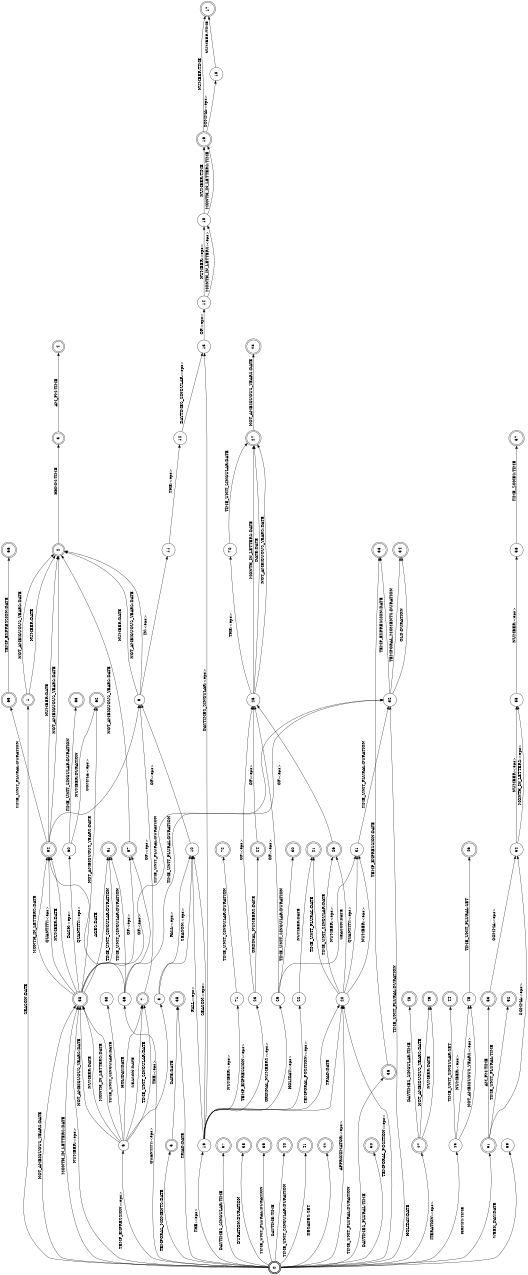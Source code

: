 digraph FST {
rankdir = LR;
size = "8.5,11";
label = "";
center = 1;
orientation = Landscape;
ranksep = "0.4";
nodesep = "0.25";
0 [label = "0", shape = doublecircle, style = bold, fontsize = 14]
	0 -> 1 [label = "SEASON:DATE", fontsize = 14];
	0 -> 5 [label = "TEMPORAL_MOMENTS:DATE", fontsize = 14];
	0 -> 6 [label = "TEMP_EXPRESSION:<eps>", fontsize = 14];
	0 -> 19 [label = "THE:<eps>", fontsize = 14];
	0 -> 20 [label = "TEMPORAL_POSITION:<eps>", fontsize = 14];
	0 -> 20 [label = "APPROXIMATOR:<eps>", fontsize = 14];
	0 -> 32 [label = "TIME_UNIT_PLURAL:DURATION", fontsize = 14];
	0 -> 35 [label = "TRIAD:DATE", fontsize = 14];
	0 -> 36 [label = "TIME_UNIT_PLURAL:DURATION", fontsize = 14];
	0 -> 37 [label = "DAYTIMES_SINGULAR:TIME", fontsize = 14];
	0 -> 38 [label = "DURATION:DURATION", fontsize = 14];
	0 -> 39 [label = "TIME_UNIT_PLURAL:DURATION", fontsize = 14];
	0 -> 40 [label = "DAYTIME:TIME", fontsize = 14];
	0 -> 41 [label = "TIME_UNIT_SINGULAR:DURATION", fontsize = 14];
	0 -> 42 [label = "DECADES:SET", fontsize = 14];
	0 -> 43 [label = "ITERATION:<eps>", fontsize = 14];
	0 -> 47 [label = "HOLIDAY:DATE", fontsize = 14];
	0 -> 50 [label = "DAYTIMES_PLURAL:TIME", fontsize = 14];
	0 -> 51 [label = "HHMM:TIME", fontsize = 14];
	0 -> 58 [label = "NUMBER:<eps>", fontsize = 14];
	0 -> 58 [label = "NOT_AMBIGUOUS_YEARS:DATE", fontsize = 14];
	0 -> 58 [label = "MONTH_IN_LETTERS:DATE", fontsize = 14];
	0 -> 59 [label = "QUANTITY:<eps>", fontsize = 14];
	0 -> 69 [label = "WEEK_DAY:DATE", fontsize = 14];
1 [label = "1", shape = doublecircle, style = solid, fontsize = 14]
	1 -> 2 [label = "NUMBER:DATE", fontsize = 14];
	1 -> 2 [label = "NOT_AMBIGUOUS_YEARS:DATE", fontsize = 14];
2 [label = "2", shape = doublecircle, style = solid, fontsize = 14]
	2 -> 3 [label = "HHMM:TIME", fontsize = 14];
3 [label = "3", shape = doublecircle, style = solid, fontsize = 14]
	3 -> 4 [label = "AM_PM:TIME", fontsize = 14];
4 [label = "4", shape = doublecircle, style = solid, fontsize = 14]
5 [label = "5", shape = doublecircle, style = solid, fontsize = 14]
	5 -> 35 [label = "DATE:DATE", fontsize = 14];
6 [label = "6", shape = circle, style = solid, fontsize = 14]
	6 -> 7 [label = "HOLIDAY:DATE", fontsize = 14];
	6 -> 7 [label = "SEASON:DATE", fontsize = 14];
	6 -> 7 [label = "TIME_UNIT_SINGULAR:DATE", fontsize = 14];
	6 -> 8 [label = "THE:<eps>", fontsize = 14];
	6 -> 58 [label = "NOT_AMBIGUOUS_YEARS:DATE", fontsize = 14];
	6 -> 58 [label = "NUMBER:DATE", fontsize = 14];
	6 -> 58 [label = "MONTH_IN_LETTERS:DATE", fontsize = 14];
	6 -> 68 [label = "TIME_UNIT_SINGULAR:DATE", fontsize = 14];
7 [label = "7", shape = doublecircle, style = solid, fontsize = 14]
	7 -> 9 [label = "OF:<eps>", fontsize = 14];
8 [label = "8", shape = circle, style = solid, fontsize = 14]
	8 -> 10 [label = "SEASON:<eps>", fontsize = 14];
	8 -> 10 [label = "FALL:<eps>", fontsize = 14];
9 [label = "9", shape = circle, style = solid, fontsize = 14]
	9 -> 2 [label = "NUMBER:DATE", fontsize = 14];
	9 -> 2 [label = "NOT_AMBIGUOUS_YEARS:DATE", fontsize = 14];
	9 -> 11 [label = "IN:<eps>", fontsize = 14];
10 [label = "10", shape = circle, style = solid, fontsize = 14]
	10 -> 9 [label = "OF:<eps>", fontsize = 14];
11 [label = "11", shape = circle, style = solid, fontsize = 14]
	11 -> 12 [label = "THE:<eps>", fontsize = 14];
12 [label = "12", shape = circle, style = solid, fontsize = 14]
	12 -> 13 [label = "DAYTIMES_SINGULAR:<eps>", fontsize = 14];
13 [label = "13", shape = circle, style = solid, fontsize = 14]
	13 -> 14 [label = "OF:<eps>", fontsize = 14];
14 [label = "14", shape = circle, style = solid, fontsize = 14]
	14 -> 15 [label = "NUMBER:<eps>", fontsize = 14];
	14 -> 15 [label = "MONTH_IN_LETTERS:<eps>", fontsize = 14];
15 [label = "15", shape = circle, style = solid, fontsize = 14]
	15 -> 16 [label = "NUMBER:TIME", fontsize = 14];
	15 -> 16 [label = "MONTH_IN_LETTERS:TIME", fontsize = 14];
16 [label = "16", shape = doublecircle, style = solid, fontsize = 14]
	16 -> 17 [label = "NUMBER:TIME", fontsize = 14];
	16 -> 18 [label = "COMMA:<eps>", fontsize = 14];
17 [label = "17", shape = doublecircle, style = solid, fontsize = 14]
18 [label = "18", shape = circle, style = solid, fontsize = 14]
	18 -> 17 [label = "NUMBER:TIME", fontsize = 14];
19 [label = "19", shape = circle, style = solid, fontsize = 14]
	19 -> 20 [label = "TEMPORAL_POSITION:<eps>", fontsize = 14];
	19 -> 20 [label = "TRIAD:DATE", fontsize = 14];
	19 -> 22 [label = "HOLIDAY:<eps>", fontsize = 14];
	19 -> 13 [label = "DAYTIMES_SINGULAR:<eps>", fontsize = 14];
	19 -> 10 [label = "SEASON:<eps>", fontsize = 14];
	19 -> 10 [label = "FALL:<eps>", fontsize = 14];
	19 -> 23 [label = "TEMP_EXPRESSION:<eps>", fontsize = 14];
	19 -> 29 [label = "ORDINAL_NUMBERS:<eps>", fontsize = 14];
	19 -> 71 [label = "NUMBER:<eps>", fontsize = 14];
20 [label = "20", shape = circle, style = solid, fontsize = 14]
	20 -> 21 [label = "TIME_UNIT_PLURAL:DATE", fontsize = 14];
	20 -> 26 [label = "TIME_UNIT_SINGULAR:DATE", fontsize = 14];
	20 -> 26 [label = "SEASON:DATE", fontsize = 14];
	20 -> 31 [label = "NUMBER:<eps>", fontsize = 14];
	20 -> 31 [label = "QUANTITY:<eps>", fontsize = 14];
21 [label = "21", shape = doublecircle, style = solid, fontsize = 14]
22 [label = "22", shape = circle, style = solid, fontsize = 14]
	22 -> 21 [label = "NUMBER:DATE", fontsize = 14];
23 [label = "23", shape = circle, style = solid, fontsize = 14]
	23 -> 24 [label = "ORDINAL_NUMBERS:DATE", fontsize = 14];
	23 -> 25 [label = "OF:<eps>", fontsize = 14];
24 [label = "24", shape = doublecircle, style = solid, fontsize = 14]
	24 -> 25 [label = "OF:<eps>", fontsize = 14];
25 [label = "25", shape = circle, style = solid, fontsize = 14]
	25 -> 27 [label = "MONTH_IN_LETTERS:DATE", fontsize = 14];
	25 -> 27 [label = "DATE:DATE", fontsize = 14];
	25 -> 27 [label = "NOT_AMBIGUOUS_YEARS:DATE", fontsize = 14];
	25 -> 70 [label = "THE:<eps>", fontsize = 14];
26 [label = "26", shape = doublecircle, style = solid, fontsize = 14]
	26 -> 25 [label = "OF:<eps>", fontsize = 14];
27 [label = "27", shape = doublecircle, style = solid, fontsize = 14]
	27 -> 28 [label = "NOT_AMBIGUOUS_YEARS:DATE", fontsize = 14];
28 [label = "28", shape = doublecircle, style = solid, fontsize = 14]
29 [label = "29", shape = circle, style = solid, fontsize = 14]
	29 -> 25 [label = "OF:<eps>", fontsize = 14];
	29 -> 30 [label = "TIME_UNIT_SINGULAR:DURATION", fontsize = 14];
	29 -> 31 [label = "NUMBER:<eps>", fontsize = 14];
30 [label = "30", shape = doublecircle, style = solid, fontsize = 14]
31 [label = "31", shape = circle, style = solid, fontsize = 14]
	31 -> 32 [label = "TIME_UNIT_PLURAL:DURATION", fontsize = 14];
32 [label = "32", shape = circle, style = solid, fontsize = 14]
	32 -> 33 [label = "TEMP_EXPRESSION:DATE", fontsize = 14];
	32 -> 34 [label = "TEMPORAL_MOMENTS:DURATION", fontsize = 14];
	32 -> 34 [label = "OLD:DURATION", fontsize = 14];
33 [label = "33", shape = doublecircle, style = solid, fontsize = 14]
34 [label = "34", shape = doublecircle, style = solid, fontsize = 14]
35 [label = "35", shape = doublecircle, style = solid, fontsize = 14]
36 [label = "36", shape = doublecircle, style = solid, fontsize = 14]
	36 -> 33 [label = "TEMP_EXPRESSION:DATE", fontsize = 14];
37 [label = "37", shape = doublecircle, style = solid, fontsize = 14]
38 [label = "38", shape = doublecircle, style = solid, fontsize = 14]
39 [label = "39", shape = doublecircle, style = solid, fontsize = 14]
40 [label = "40", shape = doublecircle, style = solid, fontsize = 14]
41 [label = "41", shape = doublecircle, style = solid, fontsize = 14]
42 [label = "42", shape = doublecircle, style = solid, fontsize = 14]
43 [label = "43", shape = circle, style = solid, fontsize = 14]
	43 -> 44 [label = "TIME_UNIT_SINGULAR:SET", fontsize = 14];
	43 -> 45 [label = "NUMBER:<eps>", fontsize = 14];
	43 -> 45 [label = "NOT_AMBIGUOUS_YEARS:<eps>", fontsize = 14];
44 [label = "44", shape = doublecircle, style = solid, fontsize = 14]
45 [label = "45", shape = circle, style = solid, fontsize = 14]
	45 -> 46 [label = "TIME_UNIT_PLURAL:SET", fontsize = 14];
46 [label = "46", shape = doublecircle, style = solid, fontsize = 14]
47 [label = "47", shape = doublecircle, style = solid, fontsize = 14]
	47 -> 48 [label = "DAYTIMES_SINGULAR:TIME", fontsize = 14];
	47 -> 49 [label = "NUMBER:DATE", fontsize = 14];
	47 -> 49 [label = "NOT_AMBIGUOUS_YEARS:DATE", fontsize = 14];
48 [label = "48", shape = doublecircle, style = solid, fontsize = 14]
49 [label = "49", shape = doublecircle, style = solid, fontsize = 14]
50 [label = "50", shape = doublecircle, style = solid, fontsize = 14]
51 [label = "51", shape = doublecircle, style = solid, fontsize = 14]
	51 -> 52 [label = "TIME_UNIT_PLURAL:TIME", fontsize = 14];
	51 -> 53 [label = "AM_PM:TIME", fontsize = 14];
	51 -> 54 [label = "COMMA:<eps>", fontsize = 14];
52 [label = "52", shape = doublecircle, style = solid, fontsize = 14]
53 [label = "53", shape = doublecircle, style = solid, fontsize = 14]
	53 -> 54 [label = "COMMA:<eps>", fontsize = 14];
54 [label = "54", shape = circle, style = solid, fontsize = 14]
	54 -> 55 [label = "NUMBER:<eps>", fontsize = 14];
	54 -> 55 [label = "MONTH_IN_LETTERS:<eps>", fontsize = 14];
55 [label = "55", shape = circle, style = solid, fontsize = 14]
	55 -> 56 [label = "NUMBER:<eps>", fontsize = 14];
56 [label = "56", shape = circle, style = solid, fontsize = 14]
	56 -> 57 [label = "TIME_ZONES:TIME", fontsize = 14];
57 [label = "57", shape = doublecircle, style = solid, fontsize = 14]
58 [label = "58", shape = doublecircle, style = solid, fontsize = 14]
	58 -> 60 [label = "DASH:<eps>", fontsize = 14];
	58 -> 61 [label = "AGES:DATE", fontsize = 14];
	58 -> 62 [label = "NOT_AMBIGUOUS_YEARS:DATE", fontsize = 14];
	58 -> 32 [label = "TIME_UNIT_PLURAL:DURATION", fontsize = 14];
	58 -> 61 [label = "TIME_UNIT_SINGULAR:DURATION", fontsize = 14];
	58 -> 64 [label = "NUMBER:DATE", fontsize = 14];
	58 -> 64 [label = "MONTH_IN_LETTERS:DATE", fontsize = 14];
	58 -> 64 [label = "QUANTITY:<eps>", fontsize = 14];
	58 -> 67 [label = "OF:<eps>", fontsize = 14];
59 [label = "59", shape = circle, style = solid, fontsize = 14]
	59 -> 32 [label = "TIME_UNIT_PLURAL:DURATION", fontsize = 14];
	59 -> 61 [label = "TIME_UNIT_SINGULAR:DURATION", fontsize = 14];
	59 -> 64 [label = "QUANTITY:<eps>", fontsize = 14];
	59 -> 67 [label = "OF:<eps>", fontsize = 14];
60 [label = "60", shape = circle, style = solid, fontsize = 14]
	60 -> 62 [label = "NUMBER:DURATION", fontsize = 14];
	60 -> 63 [label = "TIME_UNIT_SINGULAR:DURATION", fontsize = 14];
61 [label = "61", shape = doublecircle, style = solid, fontsize = 14]
62 [label = "62", shape = doublecircle, style = solid, fontsize = 14]
63 [label = "63", shape = doublecircle, style = solid, fontsize = 14]
64 [label = "64", shape = doublecircle, style = solid, fontsize = 14]
	64 -> 65 [label = "TIME_UNIT_PLURAL:DURATION", fontsize = 14];
	64 -> 2 [label = "NUMBER:DATE", fontsize = 14];
	64 -> 2 [label = "NOT_AMBIGUOUS_YEARS:DATE", fontsize = 14];
	64 -> 9 [label = "COMMA:<eps>", fontsize = 14];
65 [label = "65", shape = doublecircle, style = solid, fontsize = 14]
	65 -> 66 [label = "TEMP_EXPRESSION:DATE", fontsize = 14];
66 [label = "66", shape = doublecircle, style = solid, fontsize = 14]
67 [label = "67", shape = doublecircle, style = solid, fontsize = 14]
	67 -> 2 [label = "NOT_AMBIGUOUS_YEARS:DATE", fontsize = 14];
68 [label = "68", shape = circle, style = solid, fontsize = 14]
69 [label = "69", shape = circle, style = solid, fontsize = 14]
70 [label = "70", shape = circle, style = solid, fontsize = 14]
	70 -> 27 [label = "TIME_UNIT_SINGULAR:DATE", fontsize = 14];
71 [label = "71", shape = circle, style = solid, fontsize = 14]
	71 -> 72 [label = "TIME_UNIT_SINGULAR:DURATION", fontsize = 14];
72 [label = "72", shape = doublecircle, style = solid, fontsize = 14]
}
